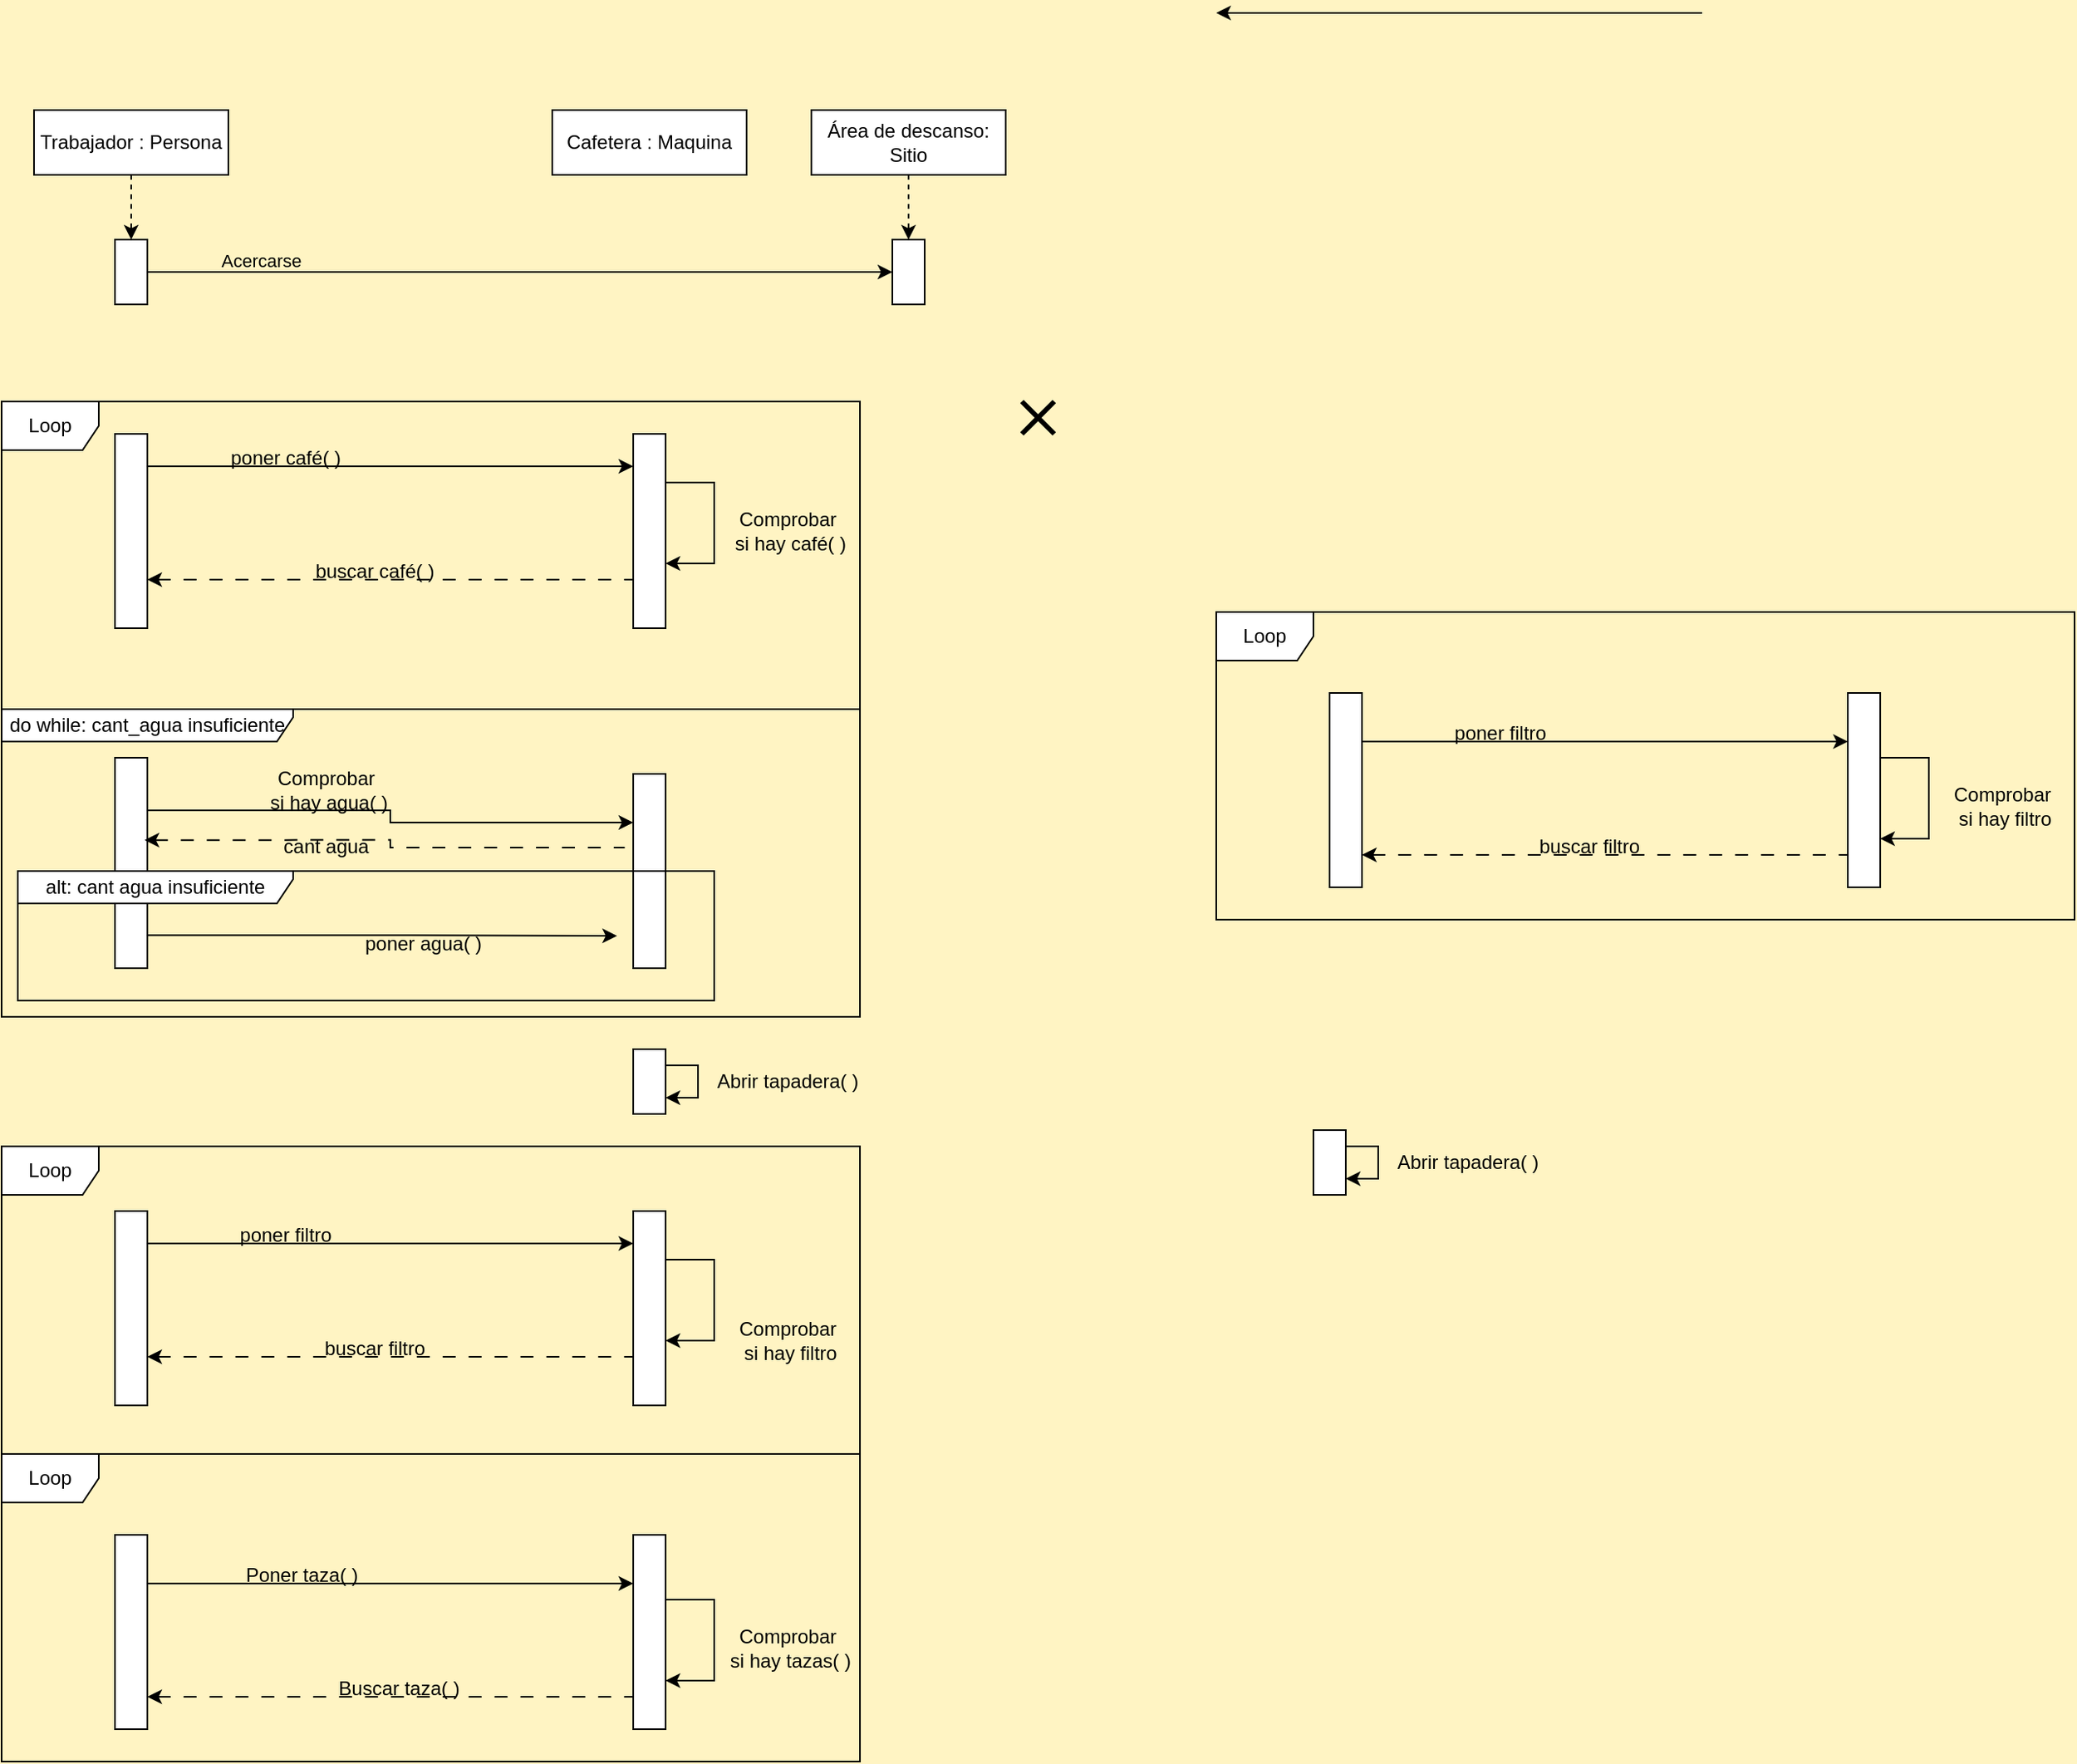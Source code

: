 <mxfile version="24.4.8" type="device">
  <diagram name="Página-1" id="CBR-pMvpNvf4DPiNlyrw">
    <mxGraphModel dx="1687" dy="928" grid="1" gridSize="10" guides="1" tooltips="1" connect="1" arrows="0" fold="1" page="1" pageScale="1" pageWidth="1169" pageHeight="827" background="#FFF4C3" math="0" shadow="0">
      <root>
        <mxCell id="0" />
        <mxCell id="1" parent="0" />
        <mxCell id="rxJenUfmGej3tvbX3LoY-8" style="edgeStyle=orthogonalEdgeStyle;rounded=0;orthogonalLoop=1;jettySize=auto;html=1;exitX=0.5;exitY=1;exitDx=0;exitDy=0;entryX=0.5;entryY=0;entryDx=0;entryDy=0;startArrow=none;startFill=0;dashed=1;" edge="1" parent="1" source="OzoSG0Pu-Z7uOkjksjxz-1" target="rxJenUfmGej3tvbX3LoY-6">
          <mxGeometry relative="1" as="geometry" />
        </mxCell>
        <mxCell id="OzoSG0Pu-Z7uOkjksjxz-1" value="Trabajador : Persona" style="rounded=0;whiteSpace=wrap;html=1;" parent="1" vertex="1">
          <mxGeometry x="120" y="120" width="120" height="40" as="geometry" />
        </mxCell>
        <mxCell id="VrZni7_vfwEJs28V1gky-19" style="edgeStyle=orthogonalEdgeStyle;rounded=0;orthogonalLoop=1;jettySize=auto;html=1;entryX=0;entryY=0.5;entryDx=0;entryDy=0;jumpStyle=none;jumpSize=5;exitX=1;exitY=0.5;exitDx=0;exitDy=0;" parent="1" source="rxJenUfmGej3tvbX3LoY-6" target="ZeQWAFRNg3F0iEA5SLW--19" edge="1">
          <mxGeometry relative="1" as="geometry">
            <Array as="points" />
          </mxGeometry>
        </mxCell>
        <mxCell id="OzoSG0Pu-Z7uOkjksjxz-3" value="" style="rounded=0;whiteSpace=wrap;html=1;" parent="1" vertex="1">
          <mxGeometry x="170" y="320" width="20" height="120" as="geometry" />
        </mxCell>
        <mxCell id="OzoSG0Pu-Z7uOkjksjxz-16" value="" style="shape=umlDestroy;whiteSpace=wrap;html=1;strokeWidth=3;targetShapes=umlLifeline;" parent="1" vertex="1">
          <mxGeometry x="730" y="300" width="20" height="20" as="geometry" />
        </mxCell>
        <mxCell id="ZeQWAFRNg3F0iEA5SLW--23" style="edgeStyle=orthogonalEdgeStyle;rounded=0;orthogonalLoop=1;jettySize=auto;html=1;exitX=0.5;exitY=1;exitDx=0;exitDy=0;dashed=1;" parent="1" source="ZeQWAFRNg3F0iEA5SLW--18" target="ZeQWAFRNg3F0iEA5SLW--19" edge="1">
          <mxGeometry relative="1" as="geometry" />
        </mxCell>
        <mxCell id="ZeQWAFRNg3F0iEA5SLW--18" value="Área de descanso: Sitio" style="rounded=0;whiteSpace=wrap;html=1;" parent="1" vertex="1">
          <mxGeometry x="600" y="120" width="120" height="40" as="geometry" />
        </mxCell>
        <mxCell id="ZeQWAFRNg3F0iEA5SLW--19" value="" style="rounded=0;whiteSpace=wrap;html=1;" parent="1" vertex="1">
          <mxGeometry x="650" y="200" width="20" height="40" as="geometry" />
        </mxCell>
        <mxCell id="VrZni7_vfwEJs28V1gky-20" value="&lt;font style=&quot;font-size: 11px;&quot;&gt;Acercarse&lt;/font&gt;" style="text;html=1;align=center;verticalAlign=middle;resizable=0;points=[];autosize=1;strokeColor=none;fillColor=none;" parent="1" vertex="1">
          <mxGeometry x="225" y="198" width="70" height="30" as="geometry" />
        </mxCell>
        <mxCell id="VrZni7_vfwEJs28V1gky-21" value="Cafetera : Maquina" style="rounded=0;whiteSpace=wrap;html=1;" parent="1" vertex="1">
          <mxGeometry x="440" y="120" width="120" height="40" as="geometry" />
        </mxCell>
        <mxCell id="VrZni7_vfwEJs28V1gky-22" value="" style="rounded=0;whiteSpace=wrap;html=1;" parent="1" vertex="1">
          <mxGeometry x="490" y="320" width="20" height="120" as="geometry" />
        </mxCell>
        <mxCell id="VrZni7_vfwEJs28V1gky-27" style="edgeStyle=orthogonalEdgeStyle;rounded=0;orthogonalLoop=1;jettySize=auto;html=1;exitX=1;exitY=0.5;exitDx=0;exitDy=0;entryX=0;entryY=0.25;entryDx=0;entryDy=0;startArrow=classic;startFill=1;endArrow=none;endFill=0;" parent="1" edge="1">
          <mxGeometry relative="1" as="geometry">
            <mxPoint x="850" y="60" as="sourcePoint" />
            <mxPoint x="1150" y="60" as="targetPoint" />
          </mxGeometry>
        </mxCell>
        <mxCell id="VrZni7_vfwEJs28V1gky-28" value="&lt;div&gt;Comprobar&lt;/div&gt;&lt;div&gt;&amp;nbsp;si hay café( )&lt;br&gt;&lt;/div&gt;" style="text;html=1;align=center;verticalAlign=middle;resizable=0;points=[];autosize=1;strokeColor=none;fillColor=none;" parent="1" vertex="1">
          <mxGeometry x="535" y="360" width="100" height="40" as="geometry" />
        </mxCell>
        <mxCell id="rxJenUfmGej3tvbX3LoY-1" style="edgeStyle=orthogonalEdgeStyle;rounded=0;orthogonalLoop=1;jettySize=auto;html=1;exitX=1;exitY=0.25;exitDx=0;exitDy=0;entryX=1;entryY=0.5;entryDx=0;entryDy=0;" edge="1" parent="1">
          <mxGeometry relative="1" as="geometry">
            <mxPoint x="510" y="350" as="sourcePoint" />
            <mxPoint x="510" y="400" as="targetPoint" />
            <Array as="points">
              <mxPoint x="540" y="350" />
              <mxPoint x="540" y="400" />
            </Array>
          </mxGeometry>
        </mxCell>
        <mxCell id="rxJenUfmGej3tvbX3LoY-2" style="edgeStyle=orthogonalEdgeStyle;rounded=0;orthogonalLoop=1;jettySize=auto;html=1;exitX=1;exitY=0.5;exitDx=0;exitDy=0;entryX=0;entryY=0.25;entryDx=0;entryDy=0;startArrow=none;startFill=0;endArrow=classic;endFill=1;" edge="1" parent="1">
          <mxGeometry relative="1" as="geometry">
            <mxPoint x="190" y="340" as="sourcePoint" />
            <mxPoint x="490" y="340" as="targetPoint" />
          </mxGeometry>
        </mxCell>
        <mxCell id="rxJenUfmGej3tvbX3LoY-3" style="edgeStyle=orthogonalEdgeStyle;rounded=0;orthogonalLoop=1;jettySize=auto;html=1;exitX=1;exitY=0.5;exitDx=0;exitDy=0;entryX=0;entryY=0.25;entryDx=0;entryDy=0;startArrow=classic;startFill=1;endArrow=none;endFill=0;dashed=1;dashPattern=8 8;" edge="1" parent="1">
          <mxGeometry relative="1" as="geometry">
            <mxPoint x="190" y="410" as="sourcePoint" />
            <mxPoint x="490" y="410" as="targetPoint" />
          </mxGeometry>
        </mxCell>
        <mxCell id="rxJenUfmGej3tvbX3LoY-4" value="poner café( )" style="text;html=1;align=center;verticalAlign=middle;resizable=0;points=[];autosize=1;strokeColor=none;fillColor=none;" vertex="1" parent="1">
          <mxGeometry x="230" y="320" width="90" height="30" as="geometry" />
        </mxCell>
        <mxCell id="rxJenUfmGej3tvbX3LoY-5" value="&lt;div&gt;buscar café( )&lt;br&gt;&lt;/div&gt;" style="text;html=1;align=center;verticalAlign=middle;resizable=0;points=[];autosize=1;strokeColor=none;fillColor=none;" vertex="1" parent="1">
          <mxGeometry x="280" y="390" width="100" height="30" as="geometry" />
        </mxCell>
        <mxCell id="rxJenUfmGej3tvbX3LoY-6" value="" style="rounded=0;whiteSpace=wrap;html=1;" vertex="1" parent="1">
          <mxGeometry x="170" y="200" width="20" height="40" as="geometry" />
        </mxCell>
        <mxCell id="rxJenUfmGej3tvbX3LoY-10" value="Loop" style="shape=umlFrame;whiteSpace=wrap;html=1;pointerEvents=0;" vertex="1" parent="1">
          <mxGeometry x="100" y="300" width="530" height="190" as="geometry" />
        </mxCell>
        <mxCell id="rxJenUfmGej3tvbX3LoY-59" style="edgeStyle=orthogonalEdgeStyle;rounded=0;orthogonalLoop=1;jettySize=auto;html=1;exitX=1;exitY=0.25;exitDx=0;exitDy=0;entryX=0;entryY=0.25;entryDx=0;entryDy=0;" edge="1" parent="1" source="rxJenUfmGej3tvbX3LoY-11" target="rxJenUfmGej3tvbX3LoY-12">
          <mxGeometry relative="1" as="geometry" />
        </mxCell>
        <mxCell id="rxJenUfmGej3tvbX3LoY-11" value="" style="rounded=0;whiteSpace=wrap;html=1;" vertex="1" parent="1">
          <mxGeometry x="170" y="520" width="20" height="130" as="geometry" />
        </mxCell>
        <mxCell id="rxJenUfmGej3tvbX3LoY-12" value="" style="rounded=0;whiteSpace=wrap;html=1;" vertex="1" parent="1">
          <mxGeometry x="490" y="530" width="20" height="120" as="geometry" />
        </mxCell>
        <mxCell id="rxJenUfmGej3tvbX3LoY-13" value="&lt;div&gt;Comprobar&lt;/div&gt;&lt;div&gt;&amp;nbsp;si hay agua( )&lt;br&gt;&lt;/div&gt;" style="text;html=1;align=center;verticalAlign=middle;resizable=0;points=[];autosize=1;strokeColor=none;fillColor=none;" vertex="1" parent="1">
          <mxGeometry x="250" y="520" width="100" height="40" as="geometry" />
        </mxCell>
        <mxCell id="rxJenUfmGej3tvbX3LoY-15" style="edgeStyle=orthogonalEdgeStyle;rounded=0;orthogonalLoop=1;jettySize=auto;html=1;exitX=0.974;exitY=0.843;exitDx=0;exitDy=0;startArrow=none;startFill=0;endArrow=classic;endFill=1;exitPerimeter=0;" edge="1" parent="1" source="rxJenUfmGej3tvbX3LoY-11">
          <mxGeometry relative="1" as="geometry">
            <mxPoint x="190" y="550" as="sourcePoint" />
            <mxPoint x="480" y="630" as="targetPoint" />
          </mxGeometry>
        </mxCell>
        <mxCell id="rxJenUfmGej3tvbX3LoY-16" style="edgeStyle=orthogonalEdgeStyle;rounded=0;orthogonalLoop=1;jettySize=auto;html=1;exitX=0.915;exitY=0.391;exitDx=0;exitDy=0;entryX=-0.262;entryY=0.379;entryDx=0;entryDy=0;startArrow=classic;startFill=1;endArrow=none;endFill=0;dashed=1;dashPattern=8 8;entryPerimeter=0;exitPerimeter=0;" edge="1" parent="1" source="rxJenUfmGej3tvbX3LoY-11" target="rxJenUfmGej3tvbX3LoY-12">
          <mxGeometry relative="1" as="geometry">
            <mxPoint x="190" y="620" as="sourcePoint" />
            <mxPoint x="490" y="620" as="targetPoint" />
          </mxGeometry>
        </mxCell>
        <mxCell id="rxJenUfmGej3tvbX3LoY-17" value="poner agua( )" style="text;html=1;align=center;verticalAlign=middle;resizable=0;points=[];autosize=1;strokeColor=none;fillColor=none;" vertex="1" parent="1">
          <mxGeometry x="310" y="620" width="100" height="30" as="geometry" />
        </mxCell>
        <mxCell id="rxJenUfmGej3tvbX3LoY-18" value="cant agua" style="text;html=1;align=center;verticalAlign=middle;resizable=0;points=[];autosize=1;strokeColor=none;fillColor=none;" vertex="1" parent="1">
          <mxGeometry x="260" y="560" width="80" height="30" as="geometry" />
        </mxCell>
        <mxCell id="rxJenUfmGej3tvbX3LoY-19" value="do while: cant_agua insuficiente" style="shape=umlFrame;whiteSpace=wrap;html=1;pointerEvents=0;width=180;height=20;" vertex="1" parent="1">
          <mxGeometry x="100" y="490" width="530" height="190" as="geometry" />
        </mxCell>
        <mxCell id="rxJenUfmGej3tvbX3LoY-21" value="" style="rounded=0;whiteSpace=wrap;html=1;" vertex="1" parent="1">
          <mxGeometry x="170" y="800" width="20" height="120" as="geometry" />
        </mxCell>
        <mxCell id="rxJenUfmGej3tvbX3LoY-22" value="" style="rounded=0;whiteSpace=wrap;html=1;" vertex="1" parent="1">
          <mxGeometry x="490" y="800" width="20" height="120" as="geometry" />
        </mxCell>
        <mxCell id="rxJenUfmGej3tvbX3LoY-23" value="&lt;div&gt;Comprobar&lt;/div&gt;&lt;div&gt;&amp;nbsp;si hay filtro&lt;br&gt;&lt;/div&gt;" style="text;html=1;align=center;verticalAlign=middle;resizable=0;points=[];autosize=1;strokeColor=none;fillColor=none;" vertex="1" parent="1">
          <mxGeometry x="545" y="860" width="80" height="40" as="geometry" />
        </mxCell>
        <mxCell id="rxJenUfmGej3tvbX3LoY-24" style="edgeStyle=orthogonalEdgeStyle;rounded=0;orthogonalLoop=1;jettySize=auto;html=1;exitX=1;exitY=0.25;exitDx=0;exitDy=0;entryX=1;entryY=0.5;entryDx=0;entryDy=0;" edge="1" parent="1">
          <mxGeometry relative="1" as="geometry">
            <mxPoint x="510" y="830" as="sourcePoint" />
            <mxPoint x="510" y="880" as="targetPoint" />
            <Array as="points">
              <mxPoint x="540" y="830" />
              <mxPoint x="540" y="880" />
            </Array>
          </mxGeometry>
        </mxCell>
        <mxCell id="rxJenUfmGej3tvbX3LoY-25" style="edgeStyle=orthogonalEdgeStyle;rounded=0;orthogonalLoop=1;jettySize=auto;html=1;exitX=1;exitY=0.5;exitDx=0;exitDy=0;entryX=0;entryY=0.25;entryDx=0;entryDy=0;startArrow=none;startFill=0;endArrow=classic;endFill=1;" edge="1" parent="1">
          <mxGeometry relative="1" as="geometry">
            <mxPoint x="190" y="820" as="sourcePoint" />
            <mxPoint x="490" y="820" as="targetPoint" />
          </mxGeometry>
        </mxCell>
        <mxCell id="rxJenUfmGej3tvbX3LoY-26" style="edgeStyle=orthogonalEdgeStyle;rounded=0;orthogonalLoop=1;jettySize=auto;html=1;exitX=1;exitY=0.5;exitDx=0;exitDy=0;entryX=0;entryY=0.25;entryDx=0;entryDy=0;startArrow=classic;startFill=1;endArrow=none;endFill=0;dashed=1;dashPattern=8 8;" edge="1" parent="1">
          <mxGeometry relative="1" as="geometry">
            <mxPoint x="190" y="890" as="sourcePoint" />
            <mxPoint x="490" y="890" as="targetPoint" />
          </mxGeometry>
        </mxCell>
        <mxCell id="rxJenUfmGej3tvbX3LoY-27" value="poner filtro" style="text;html=1;align=center;verticalAlign=middle;resizable=0;points=[];autosize=1;strokeColor=none;fillColor=none;" vertex="1" parent="1">
          <mxGeometry x="235" y="800" width="80" height="30" as="geometry" />
        </mxCell>
        <mxCell id="rxJenUfmGej3tvbX3LoY-28" value="buscar filtro" style="text;html=1;align=center;verticalAlign=middle;resizable=0;points=[];autosize=1;strokeColor=none;fillColor=none;" vertex="1" parent="1">
          <mxGeometry x="285" y="870" width="90" height="30" as="geometry" />
        </mxCell>
        <mxCell id="rxJenUfmGej3tvbX3LoY-29" value="Loop" style="shape=umlFrame;whiteSpace=wrap;html=1;pointerEvents=0;" vertex="1" parent="1">
          <mxGeometry x="100" y="760" width="530" height="190" as="geometry" />
        </mxCell>
        <mxCell id="rxJenUfmGej3tvbX3LoY-30" value="" style="rounded=0;whiteSpace=wrap;html=1;" vertex="1" parent="1">
          <mxGeometry x="920" y="480" width="20" height="120" as="geometry" />
        </mxCell>
        <mxCell id="rxJenUfmGej3tvbX3LoY-31" value="" style="rounded=0;whiteSpace=wrap;html=1;" vertex="1" parent="1">
          <mxGeometry x="1240" y="480" width="20" height="120" as="geometry" />
        </mxCell>
        <mxCell id="rxJenUfmGej3tvbX3LoY-32" value="&lt;div&gt;Comprobar&lt;/div&gt;&lt;div&gt;&amp;nbsp;si hay filtro&lt;br&gt;&lt;/div&gt;" style="text;html=1;align=center;verticalAlign=middle;resizable=0;points=[];autosize=1;strokeColor=none;fillColor=none;" vertex="1" parent="1">
          <mxGeometry x="1295" y="530" width="80" height="40" as="geometry" />
        </mxCell>
        <mxCell id="rxJenUfmGej3tvbX3LoY-33" style="edgeStyle=orthogonalEdgeStyle;rounded=0;orthogonalLoop=1;jettySize=auto;html=1;exitX=1;exitY=0.25;exitDx=0;exitDy=0;entryX=1;entryY=0.5;entryDx=0;entryDy=0;" edge="1" parent="1">
          <mxGeometry relative="1" as="geometry">
            <mxPoint x="1260" y="520" as="sourcePoint" />
            <mxPoint x="1260" y="570" as="targetPoint" />
            <Array as="points">
              <mxPoint x="1290" y="520" />
              <mxPoint x="1290" y="570" />
            </Array>
          </mxGeometry>
        </mxCell>
        <mxCell id="rxJenUfmGej3tvbX3LoY-34" style="edgeStyle=orthogonalEdgeStyle;rounded=0;orthogonalLoop=1;jettySize=auto;html=1;exitX=1;exitY=0.5;exitDx=0;exitDy=0;entryX=0;entryY=0.25;entryDx=0;entryDy=0;startArrow=none;startFill=0;endArrow=classic;endFill=1;" edge="1" parent="1">
          <mxGeometry relative="1" as="geometry">
            <mxPoint x="940" y="510" as="sourcePoint" />
            <mxPoint x="1240" y="510" as="targetPoint" />
          </mxGeometry>
        </mxCell>
        <mxCell id="rxJenUfmGej3tvbX3LoY-35" style="edgeStyle=orthogonalEdgeStyle;rounded=0;orthogonalLoop=1;jettySize=auto;html=1;exitX=1;exitY=0.5;exitDx=0;exitDy=0;entryX=0;entryY=0.25;entryDx=0;entryDy=0;startArrow=classic;startFill=1;endArrow=none;endFill=0;dashed=1;dashPattern=8 8;" edge="1" parent="1">
          <mxGeometry relative="1" as="geometry">
            <mxPoint x="940" y="580" as="sourcePoint" />
            <mxPoint x="1240" y="580" as="targetPoint" />
          </mxGeometry>
        </mxCell>
        <mxCell id="rxJenUfmGej3tvbX3LoY-36" value="poner filtro" style="text;html=1;align=center;verticalAlign=middle;resizable=0;points=[];autosize=1;strokeColor=none;fillColor=none;" vertex="1" parent="1">
          <mxGeometry x="985" y="490" width="80" height="30" as="geometry" />
        </mxCell>
        <mxCell id="rxJenUfmGej3tvbX3LoY-37" value="buscar filtro" style="text;html=1;align=center;verticalAlign=middle;resizable=0;points=[];autosize=1;strokeColor=none;fillColor=none;" vertex="1" parent="1">
          <mxGeometry x="1035" y="560" width="90" height="30" as="geometry" />
        </mxCell>
        <mxCell id="rxJenUfmGej3tvbX3LoY-38" value="Loop" style="shape=umlFrame;whiteSpace=wrap;html=1;pointerEvents=0;" vertex="1" parent="1">
          <mxGeometry x="850" y="430" width="530" height="190" as="geometry" />
        </mxCell>
        <mxCell id="rxJenUfmGej3tvbX3LoY-39" value="" style="rounded=0;whiteSpace=wrap;html=1;" vertex="1" parent="1">
          <mxGeometry x="490" y="700" width="20" height="40" as="geometry" />
        </mxCell>
        <mxCell id="rxJenUfmGej3tvbX3LoY-41" style="edgeStyle=orthogonalEdgeStyle;rounded=0;orthogonalLoop=1;jettySize=auto;html=1;exitX=1;exitY=0.25;exitDx=0;exitDy=0;entryX=1;entryY=0.75;entryDx=0;entryDy=0;" edge="1" parent="1" source="rxJenUfmGej3tvbX3LoY-39" target="rxJenUfmGej3tvbX3LoY-39">
          <mxGeometry relative="1" as="geometry">
            <Array as="points">
              <mxPoint x="530" y="710" />
              <mxPoint x="530" y="730" />
            </Array>
          </mxGeometry>
        </mxCell>
        <mxCell id="rxJenUfmGej3tvbX3LoY-42" value="Abrir tapadera( )" style="text;html=1;align=center;verticalAlign=middle;resizable=0;points=[];autosize=1;strokeColor=none;fillColor=none;" vertex="1" parent="1">
          <mxGeometry x="530" y="705" width="110" height="30" as="geometry" />
        </mxCell>
        <mxCell id="rxJenUfmGej3tvbX3LoY-43" value="" style="rounded=0;whiteSpace=wrap;html=1;" vertex="1" parent="1">
          <mxGeometry x="910" y="750" width="20" height="40" as="geometry" />
        </mxCell>
        <mxCell id="rxJenUfmGej3tvbX3LoY-44" style="edgeStyle=orthogonalEdgeStyle;rounded=0;orthogonalLoop=1;jettySize=auto;html=1;exitX=1;exitY=0.25;exitDx=0;exitDy=0;entryX=1;entryY=0.75;entryDx=0;entryDy=0;" edge="1" source="rxJenUfmGej3tvbX3LoY-43" target="rxJenUfmGej3tvbX3LoY-43" parent="1">
          <mxGeometry relative="1" as="geometry">
            <Array as="points">
              <mxPoint x="950" y="760" />
              <mxPoint x="950" y="780" />
            </Array>
          </mxGeometry>
        </mxCell>
        <mxCell id="rxJenUfmGej3tvbX3LoY-45" value="Abrir tapadera( )" style="text;html=1;align=center;verticalAlign=middle;resizable=0;points=[];autosize=1;strokeColor=none;fillColor=none;" vertex="1" parent="1">
          <mxGeometry x="950" y="755" width="110" height="30" as="geometry" />
        </mxCell>
        <mxCell id="rxJenUfmGej3tvbX3LoY-49" value="" style="rounded=0;whiteSpace=wrap;html=1;" vertex="1" parent="1">
          <mxGeometry x="170" y="1000" width="20" height="120" as="geometry" />
        </mxCell>
        <mxCell id="rxJenUfmGej3tvbX3LoY-50" value="" style="rounded=0;whiteSpace=wrap;html=1;" vertex="1" parent="1">
          <mxGeometry x="490" y="1000" width="20" height="120" as="geometry" />
        </mxCell>
        <mxCell id="rxJenUfmGej3tvbX3LoY-51" value="&lt;div&gt;Comprobar&lt;/div&gt;&lt;div&gt;&amp;nbsp;si hay tazas( )&lt;br&gt;&lt;/div&gt;" style="text;html=1;align=center;verticalAlign=middle;resizable=0;points=[];autosize=1;strokeColor=none;fillColor=none;" vertex="1" parent="1">
          <mxGeometry x="535" y="1050" width="100" height="40" as="geometry" />
        </mxCell>
        <mxCell id="rxJenUfmGej3tvbX3LoY-52" style="edgeStyle=orthogonalEdgeStyle;rounded=0;orthogonalLoop=1;jettySize=auto;html=1;exitX=1;exitY=0.25;exitDx=0;exitDy=0;entryX=1;entryY=0.5;entryDx=0;entryDy=0;" edge="1" parent="1">
          <mxGeometry relative="1" as="geometry">
            <mxPoint x="510" y="1040" as="sourcePoint" />
            <mxPoint x="510" y="1090" as="targetPoint" />
            <Array as="points">
              <mxPoint x="540" y="1040" />
              <mxPoint x="540" y="1090" />
            </Array>
          </mxGeometry>
        </mxCell>
        <mxCell id="rxJenUfmGej3tvbX3LoY-53" style="edgeStyle=orthogonalEdgeStyle;rounded=0;orthogonalLoop=1;jettySize=auto;html=1;exitX=1;exitY=0.5;exitDx=0;exitDy=0;entryX=0;entryY=0.25;entryDx=0;entryDy=0;startArrow=none;startFill=0;endArrow=classic;endFill=1;" edge="1" parent="1">
          <mxGeometry relative="1" as="geometry">
            <mxPoint x="190" y="1030" as="sourcePoint" />
            <mxPoint x="490" y="1030" as="targetPoint" />
          </mxGeometry>
        </mxCell>
        <mxCell id="rxJenUfmGej3tvbX3LoY-54" style="edgeStyle=orthogonalEdgeStyle;rounded=0;orthogonalLoop=1;jettySize=auto;html=1;exitX=1;exitY=0.5;exitDx=0;exitDy=0;entryX=0;entryY=0.25;entryDx=0;entryDy=0;startArrow=classic;startFill=1;endArrow=none;endFill=0;dashed=1;dashPattern=8 8;" edge="1" parent="1">
          <mxGeometry relative="1" as="geometry">
            <mxPoint x="190" y="1100" as="sourcePoint" />
            <mxPoint x="490" y="1100" as="targetPoint" />
          </mxGeometry>
        </mxCell>
        <mxCell id="rxJenUfmGej3tvbX3LoY-55" value="Buscar taza( )" style="text;html=1;align=center;verticalAlign=middle;resizable=0;points=[];autosize=1;strokeColor=none;fillColor=none;" vertex="1" parent="1">
          <mxGeometry x="295" y="1080" width="100" height="30" as="geometry" />
        </mxCell>
        <mxCell id="rxJenUfmGej3tvbX3LoY-56" value="Poner taza( )" style="text;html=1;align=center;verticalAlign=middle;resizable=0;points=[];autosize=1;strokeColor=none;fillColor=none;" vertex="1" parent="1">
          <mxGeometry x="240" y="1010" width="90" height="30" as="geometry" />
        </mxCell>
        <mxCell id="rxJenUfmGej3tvbX3LoY-57" value="Loop" style="shape=umlFrame;whiteSpace=wrap;html=1;pointerEvents=0;" vertex="1" parent="1">
          <mxGeometry x="100" y="950" width="530" height="190" as="geometry" />
        </mxCell>
        <mxCell id="rxJenUfmGej3tvbX3LoY-61" value="alt: cant agua insuficiente" style="shape=umlFrame;whiteSpace=wrap;html=1;pointerEvents=0;width=170;height=20;" vertex="1" parent="1">
          <mxGeometry x="110" y="590" width="430" height="80" as="geometry" />
        </mxCell>
      </root>
    </mxGraphModel>
  </diagram>
</mxfile>
